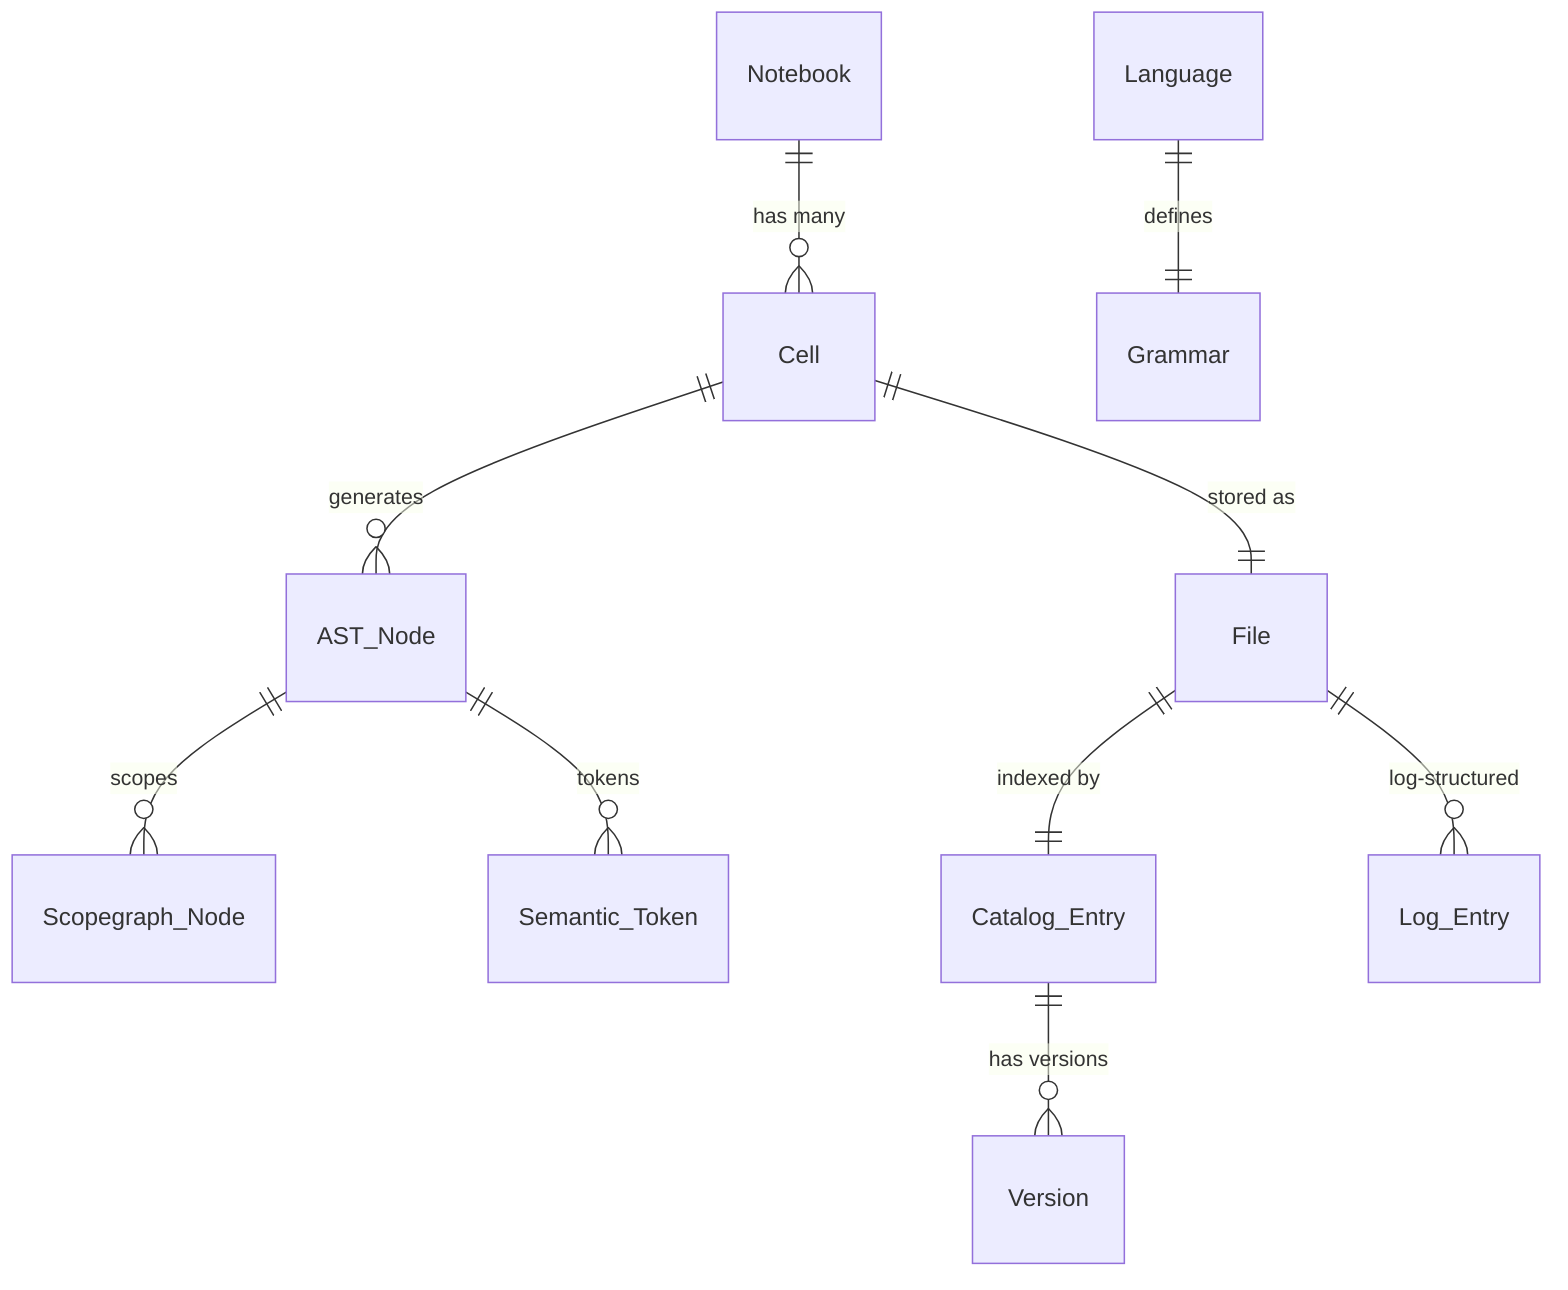 erDiagram
    Notebook ||--o{ Cell : "has many"
    Cell ||--|| File : "stored as"
    Language ||--|| Grammar : "defines"
    Cell ||--o{ AST_Node : "generates"
    AST_Node ||--o{ Scopegraph_Node : "scopes"
    AST_Node ||--o{ Semantic_Token : "tokens"
    File ||--|| Catalog_Entry : "indexed by"
    Catalog_Entry ||--o{ Version : "has versions"
    File ||--o{ Log_Entry : "log-structured"